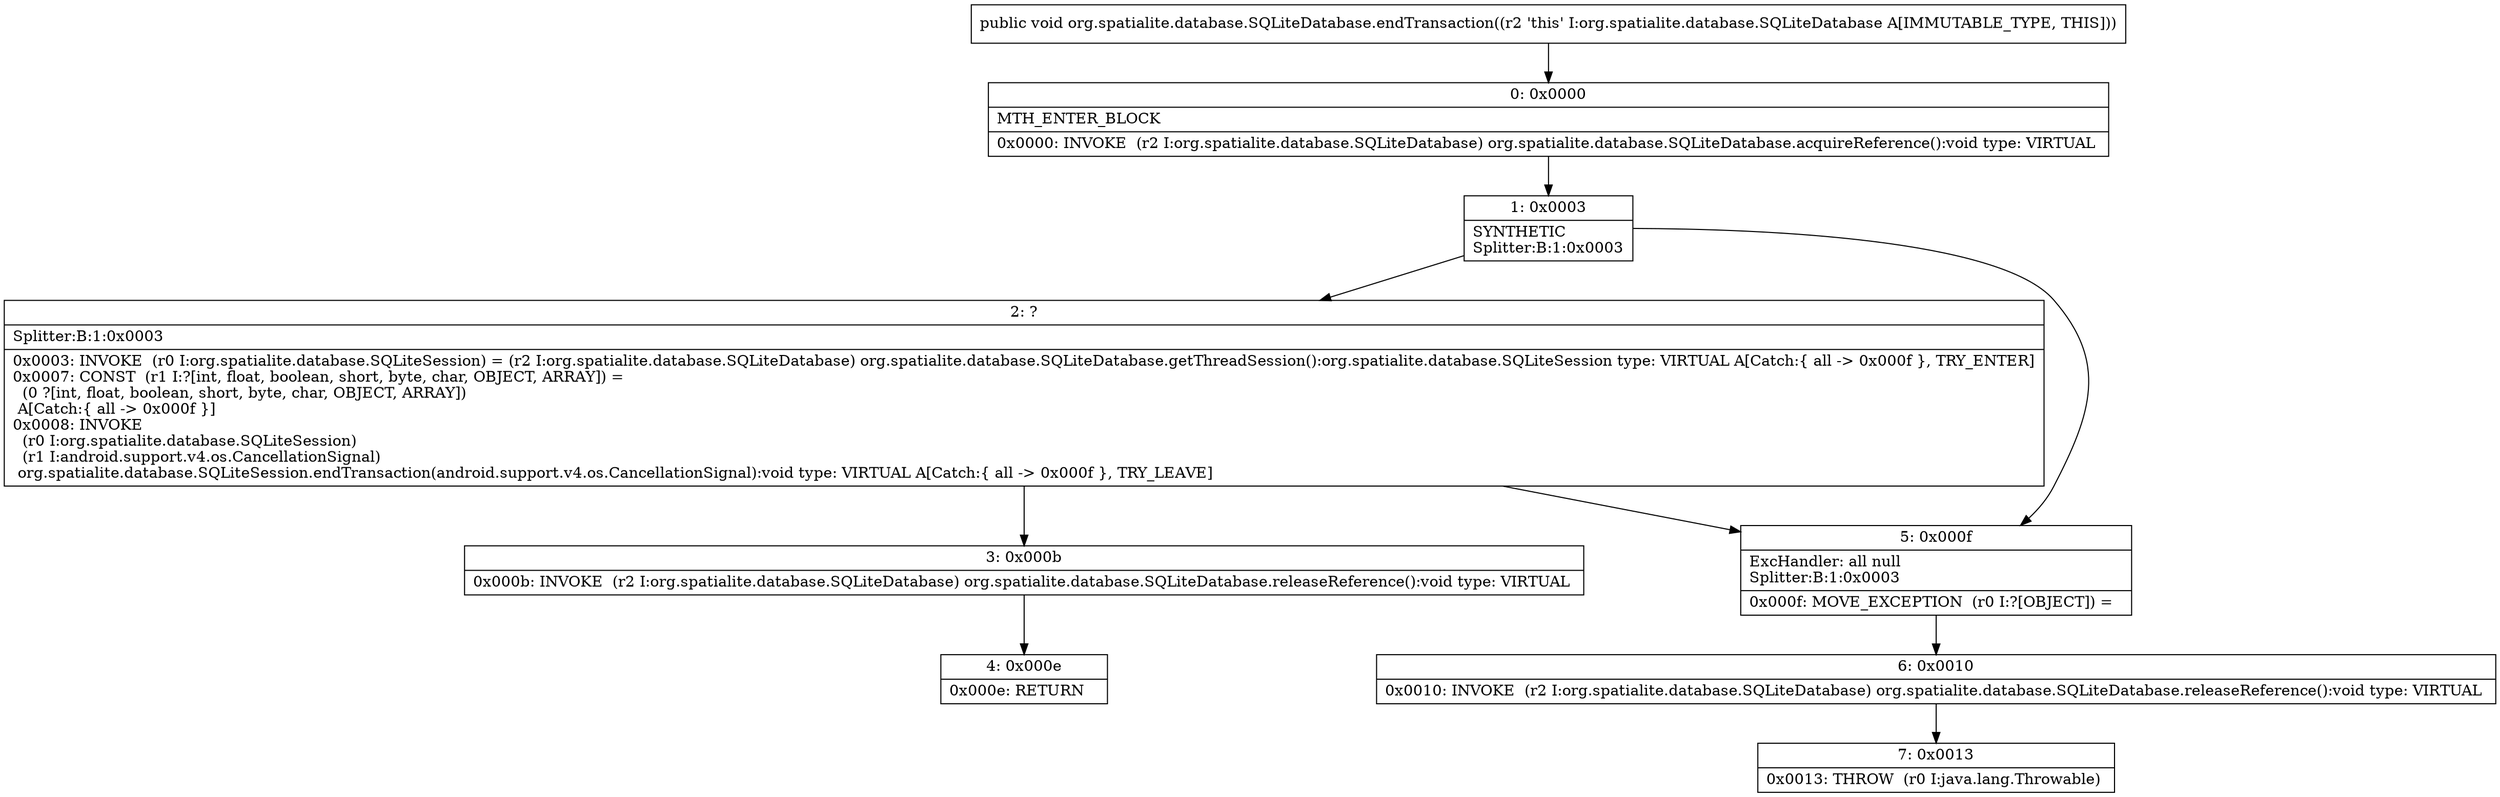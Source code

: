 digraph "CFG fororg.spatialite.database.SQLiteDatabase.endTransaction()V" {
Node_0 [shape=record,label="{0\:\ 0x0000|MTH_ENTER_BLOCK\l|0x0000: INVOKE  (r2 I:org.spatialite.database.SQLiteDatabase) org.spatialite.database.SQLiteDatabase.acquireReference():void type: VIRTUAL \l}"];
Node_1 [shape=record,label="{1\:\ 0x0003|SYNTHETIC\lSplitter:B:1:0x0003\l}"];
Node_2 [shape=record,label="{2\:\ ?|Splitter:B:1:0x0003\l|0x0003: INVOKE  (r0 I:org.spatialite.database.SQLiteSession) = (r2 I:org.spatialite.database.SQLiteDatabase) org.spatialite.database.SQLiteDatabase.getThreadSession():org.spatialite.database.SQLiteSession type: VIRTUAL A[Catch:\{ all \-\> 0x000f \}, TRY_ENTER]\l0x0007: CONST  (r1 I:?[int, float, boolean, short, byte, char, OBJECT, ARRAY]) = \l  (0 ?[int, float, boolean, short, byte, char, OBJECT, ARRAY])\l A[Catch:\{ all \-\> 0x000f \}]\l0x0008: INVOKE  \l  (r0 I:org.spatialite.database.SQLiteSession)\l  (r1 I:android.support.v4.os.CancellationSignal)\l org.spatialite.database.SQLiteSession.endTransaction(android.support.v4.os.CancellationSignal):void type: VIRTUAL A[Catch:\{ all \-\> 0x000f \}, TRY_LEAVE]\l}"];
Node_3 [shape=record,label="{3\:\ 0x000b|0x000b: INVOKE  (r2 I:org.spatialite.database.SQLiteDatabase) org.spatialite.database.SQLiteDatabase.releaseReference():void type: VIRTUAL \l}"];
Node_4 [shape=record,label="{4\:\ 0x000e|0x000e: RETURN   \l}"];
Node_5 [shape=record,label="{5\:\ 0x000f|ExcHandler: all null\lSplitter:B:1:0x0003\l|0x000f: MOVE_EXCEPTION  (r0 I:?[OBJECT]) =  \l}"];
Node_6 [shape=record,label="{6\:\ 0x0010|0x0010: INVOKE  (r2 I:org.spatialite.database.SQLiteDatabase) org.spatialite.database.SQLiteDatabase.releaseReference():void type: VIRTUAL \l}"];
Node_7 [shape=record,label="{7\:\ 0x0013|0x0013: THROW  (r0 I:java.lang.Throwable) \l}"];
MethodNode[shape=record,label="{public void org.spatialite.database.SQLiteDatabase.endTransaction((r2 'this' I:org.spatialite.database.SQLiteDatabase A[IMMUTABLE_TYPE, THIS])) }"];
MethodNode -> Node_0;
Node_0 -> Node_1;
Node_1 -> Node_2;
Node_1 -> Node_5;
Node_2 -> Node_3;
Node_2 -> Node_5;
Node_3 -> Node_4;
Node_5 -> Node_6;
Node_6 -> Node_7;
}

